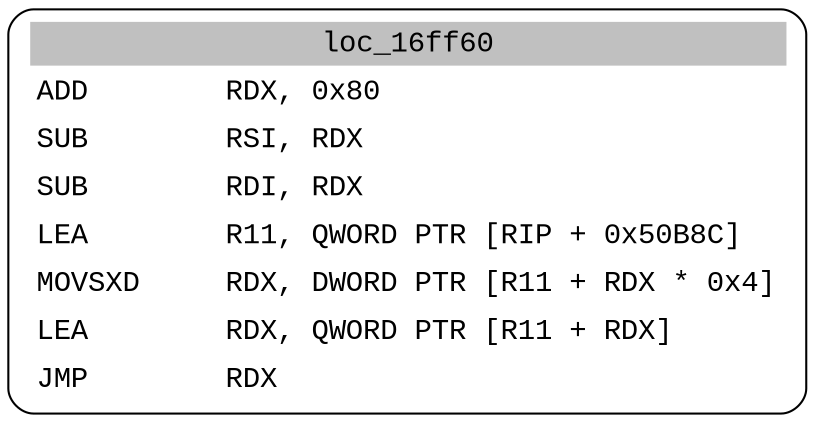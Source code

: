 digraph asm_graph {
1941 [
shape="Mrecord" fontname="Courier New"label =<<table border="0" cellborder="0" cellpadding="3"><tr><td align="center" colspan="2" bgcolor="grey">loc_16ff60</td></tr><tr><td align="left">ADD        RDX, 0x80</td></tr><tr><td align="left">SUB        RSI, RDX</td></tr><tr><td align="left">SUB        RDI, RDX</td></tr><tr><td align="left">LEA        R11, QWORD PTR [RIP + 0x50B8C]</td></tr><tr><td align="left">MOVSXD     RDX, DWORD PTR [R11 + RDX * 0x4]</td></tr><tr><td align="left">LEA        RDX, QWORD PTR [R11 + RDX]</td></tr><tr><td align="left">JMP        RDX</td></tr></table>> ];
}